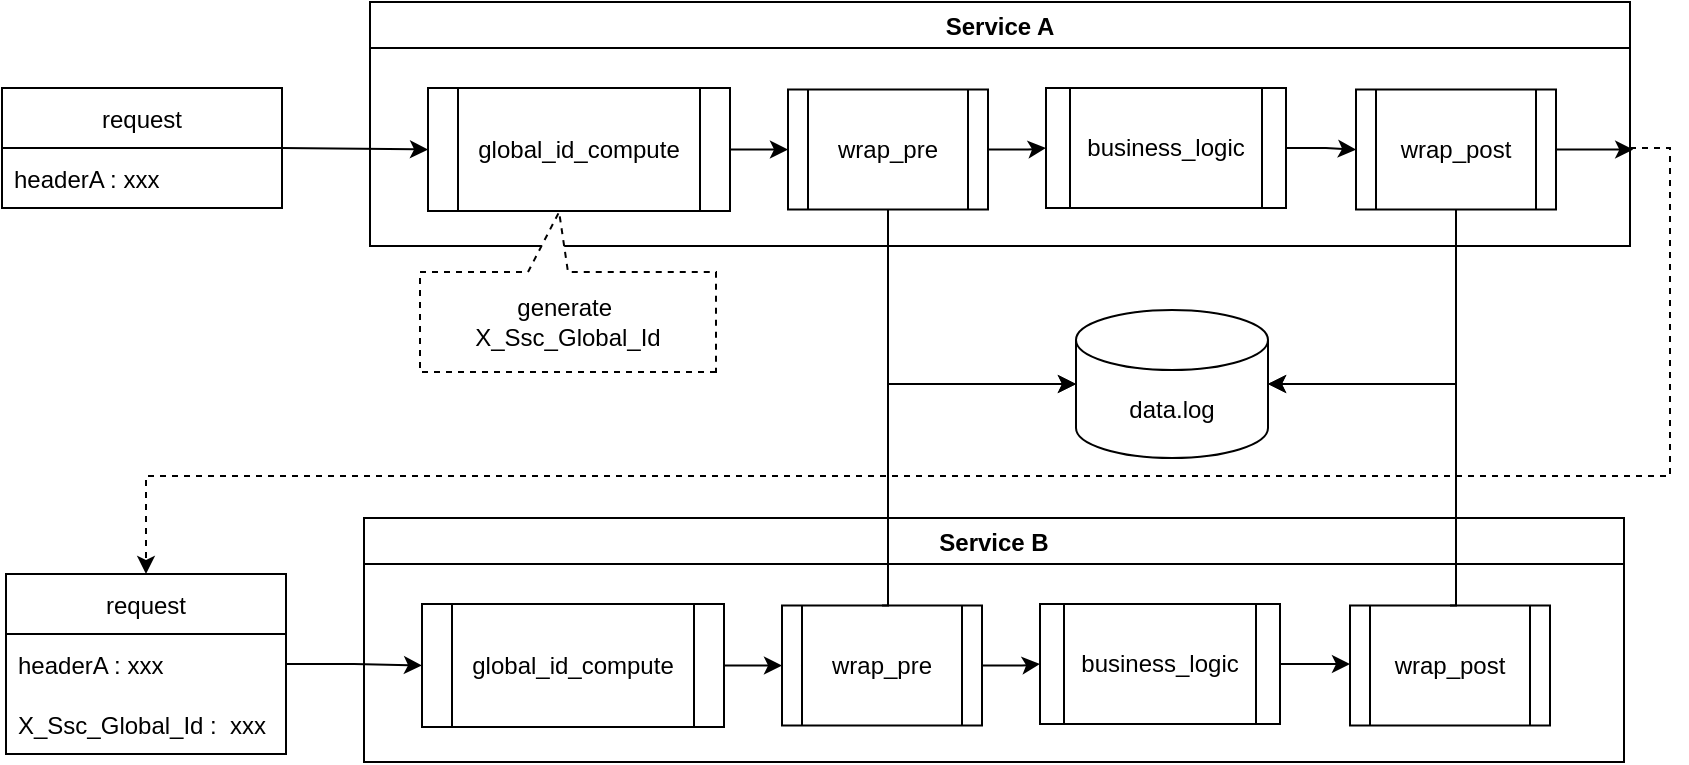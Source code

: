 <mxfile version="17.4.1" type="github">
  <diagram id="QvDF3mbYiKVMr7kdvqhT" name="Page-1">
    <mxGraphModel dx="891" dy="496" grid="0" gridSize="10" guides="1" tooltips="1" connect="1" arrows="1" fold="1" page="1" pageScale="1" pageWidth="1169" pageHeight="827" math="0" shadow="0">
      <root>
        <mxCell id="0" />
        <mxCell id="1" parent="0" />
        <mxCell id="o8WecB8PrewY6XZWQQZf-48" style="edgeStyle=orthogonalEdgeStyle;rounded=0;orthogonalLoop=1;jettySize=auto;html=1;entryX=0.5;entryY=0;entryDx=0;entryDy=0;fontSize=8;dashed=1;" edge="1" parent="1" target="o8WecB8PrewY6XZWQQZf-40">
          <mxGeometry relative="1" as="geometry">
            <mxPoint x="903" y="337" as="sourcePoint" />
            <Array as="points">
              <mxPoint x="923" y="337" />
              <mxPoint x="923" y="501" />
              <mxPoint x="161" y="501" />
            </Array>
          </mxGeometry>
        </mxCell>
        <mxCell id="o8WecB8PrewY6XZWQQZf-1" value="Service A" style="swimlane;" vertex="1" parent="1">
          <mxGeometry x="273" y="264" width="630" height="122" as="geometry" />
        </mxCell>
        <mxCell id="o8WecB8PrewY6XZWQQZf-31" style="edgeStyle=orthogonalEdgeStyle;rounded=0;orthogonalLoop=1;jettySize=auto;html=1;exitX=1;exitY=0.5;exitDx=0;exitDy=0;entryX=0;entryY=0.5;entryDx=0;entryDy=0;" edge="1" parent="o8WecB8PrewY6XZWQQZf-1" source="o8WecB8PrewY6XZWQQZf-11" target="o8WecB8PrewY6XZWQQZf-12">
          <mxGeometry relative="1" as="geometry" />
        </mxCell>
        <mxCell id="o8WecB8PrewY6XZWQQZf-11" value="global_id_compute" style="shape=process;whiteSpace=wrap;html=1;backgroundOutline=1;" vertex="1" parent="o8WecB8PrewY6XZWQQZf-1">
          <mxGeometry x="29" y="43" width="151" height="61.5" as="geometry" />
        </mxCell>
        <mxCell id="o8WecB8PrewY6XZWQQZf-32" style="edgeStyle=orthogonalEdgeStyle;rounded=0;orthogonalLoop=1;jettySize=auto;html=1;exitX=1;exitY=0.5;exitDx=0;exitDy=0;" edge="1" parent="o8WecB8PrewY6XZWQQZf-1" source="o8WecB8PrewY6XZWQQZf-12" target="o8WecB8PrewY6XZWQQZf-13">
          <mxGeometry relative="1" as="geometry" />
        </mxCell>
        <mxCell id="o8WecB8PrewY6XZWQQZf-12" value="wrap_pre" style="shape=process;whiteSpace=wrap;html=1;backgroundOutline=1;" vertex="1" parent="o8WecB8PrewY6XZWQQZf-1">
          <mxGeometry x="209" y="43.75" width="100" height="60" as="geometry" />
        </mxCell>
        <mxCell id="o8WecB8PrewY6XZWQQZf-33" style="edgeStyle=orthogonalEdgeStyle;rounded=0;orthogonalLoop=1;jettySize=auto;html=1;exitX=1;exitY=0.5;exitDx=0;exitDy=0;" edge="1" parent="o8WecB8PrewY6XZWQQZf-1" source="o8WecB8PrewY6XZWQQZf-13" target="o8WecB8PrewY6XZWQQZf-14">
          <mxGeometry relative="1" as="geometry" />
        </mxCell>
        <mxCell id="o8WecB8PrewY6XZWQQZf-13" value="business_logic" style="shape=process;whiteSpace=wrap;html=1;backgroundOutline=1;" vertex="1" parent="o8WecB8PrewY6XZWQQZf-1">
          <mxGeometry x="338" y="43" width="120" height="60" as="geometry" />
        </mxCell>
        <mxCell id="o8WecB8PrewY6XZWQQZf-14" value="wrap_post" style="shape=process;whiteSpace=wrap;html=1;backgroundOutline=1;" vertex="1" parent="o8WecB8PrewY6XZWQQZf-1">
          <mxGeometry x="493" y="43.75" width="100" height="60" as="geometry" />
        </mxCell>
        <mxCell id="o8WecB8PrewY6XZWQQZf-15" value="data.log" style="shape=cylinder3;whiteSpace=wrap;html=1;boundedLbl=1;backgroundOutline=1;size=15;" vertex="1" parent="1">
          <mxGeometry x="626" y="418" width="96" height="74" as="geometry" />
        </mxCell>
        <mxCell id="o8WecB8PrewY6XZWQQZf-16" value="Service B" style="swimlane;" vertex="1" parent="1">
          <mxGeometry x="270" y="522" width="630" height="122" as="geometry" />
        </mxCell>
        <mxCell id="o8WecB8PrewY6XZWQQZf-45" style="edgeStyle=orthogonalEdgeStyle;rounded=0;orthogonalLoop=1;jettySize=auto;html=1;exitX=1;exitY=0.5;exitDx=0;exitDy=0;entryX=0;entryY=0.5;entryDx=0;entryDy=0;fontSize=8;" edge="1" parent="o8WecB8PrewY6XZWQQZf-16" source="o8WecB8PrewY6XZWQQZf-17" target="o8WecB8PrewY6XZWQQZf-18">
          <mxGeometry relative="1" as="geometry" />
        </mxCell>
        <mxCell id="o8WecB8PrewY6XZWQQZf-17" value="global_id_compute" style="shape=process;whiteSpace=wrap;html=1;backgroundOutline=1;" vertex="1" parent="o8WecB8PrewY6XZWQQZf-16">
          <mxGeometry x="29" y="43" width="151" height="61.5" as="geometry" />
        </mxCell>
        <mxCell id="o8WecB8PrewY6XZWQQZf-46" style="edgeStyle=orthogonalEdgeStyle;rounded=0;orthogonalLoop=1;jettySize=auto;html=1;exitX=1;exitY=0.5;exitDx=0;exitDy=0;fontSize=8;" edge="1" parent="o8WecB8PrewY6XZWQQZf-16" source="o8WecB8PrewY6XZWQQZf-18" target="o8WecB8PrewY6XZWQQZf-19">
          <mxGeometry relative="1" as="geometry" />
        </mxCell>
        <mxCell id="o8WecB8PrewY6XZWQQZf-18" value="wrap_pre" style="shape=process;whiteSpace=wrap;html=1;backgroundOutline=1;" vertex="1" parent="o8WecB8PrewY6XZWQQZf-16">
          <mxGeometry x="209" y="43.75" width="100" height="60" as="geometry" />
        </mxCell>
        <mxCell id="o8WecB8PrewY6XZWQQZf-47" style="edgeStyle=orthogonalEdgeStyle;rounded=0;orthogonalLoop=1;jettySize=auto;html=1;exitX=1;exitY=0.5;exitDx=0;exitDy=0;entryX=0;entryY=0.5;entryDx=0;entryDy=0;fontSize=8;" edge="1" parent="o8WecB8PrewY6XZWQQZf-16" source="o8WecB8PrewY6XZWQQZf-19" target="o8WecB8PrewY6XZWQQZf-20">
          <mxGeometry relative="1" as="geometry" />
        </mxCell>
        <mxCell id="o8WecB8PrewY6XZWQQZf-19" value="business_logic" style="shape=process;whiteSpace=wrap;html=1;backgroundOutline=1;" vertex="1" parent="o8WecB8PrewY6XZWQQZf-16">
          <mxGeometry x="338" y="43" width="120" height="60" as="geometry" />
        </mxCell>
        <mxCell id="o8WecB8PrewY6XZWQQZf-20" value="wrap_post" style="shape=process;whiteSpace=wrap;html=1;backgroundOutline=1;" vertex="1" parent="o8WecB8PrewY6XZWQQZf-16">
          <mxGeometry x="493" y="43.75" width="100" height="60" as="geometry" />
        </mxCell>
        <mxCell id="o8WecB8PrewY6XZWQQZf-21" style="edgeStyle=orthogonalEdgeStyle;rounded=0;orthogonalLoop=1;jettySize=auto;html=1;exitX=0.5;exitY=1;exitDx=0;exitDy=0;entryX=0;entryY=0.5;entryDx=0;entryDy=0;entryPerimeter=0;" edge="1" parent="1" source="o8WecB8PrewY6XZWQQZf-12" target="o8WecB8PrewY6XZWQQZf-15">
          <mxGeometry relative="1" as="geometry" />
        </mxCell>
        <mxCell id="o8WecB8PrewY6XZWQQZf-23" style="edgeStyle=orthogonalEdgeStyle;rounded=0;orthogonalLoop=1;jettySize=auto;html=1;exitX=0.5;exitY=1;exitDx=0;exitDy=0;entryX=1;entryY=0.5;entryDx=0;entryDy=0;entryPerimeter=0;" edge="1" parent="1" source="o8WecB8PrewY6XZWQQZf-14" target="o8WecB8PrewY6XZWQQZf-15">
          <mxGeometry relative="1" as="geometry" />
        </mxCell>
        <mxCell id="o8WecB8PrewY6XZWQQZf-25" value="request" style="swimlane;fontStyle=0;childLayout=stackLayout;horizontal=1;startSize=30;horizontalStack=0;resizeParent=1;resizeParentMax=0;resizeLast=0;collapsible=1;marginBottom=0;" vertex="1" parent="1">
          <mxGeometry x="89" y="307" width="140" height="60" as="geometry" />
        </mxCell>
        <mxCell id="o8WecB8PrewY6XZWQQZf-26" value="headerA : xxx" style="text;strokeColor=none;fillColor=none;align=left;verticalAlign=middle;spacingLeft=4;spacingRight=4;overflow=hidden;points=[[0,0.5],[1,0.5]];portConstraint=eastwest;rotatable=0;" vertex="1" parent="o8WecB8PrewY6XZWQQZf-25">
          <mxGeometry y="30" width="140" height="30" as="geometry" />
        </mxCell>
        <mxCell id="o8WecB8PrewY6XZWQQZf-30" value="" style="endArrow=classic;html=1;rounded=0;exitX=1;exitY=0.5;exitDx=0;exitDy=0;entryX=0;entryY=0.5;entryDx=0;entryDy=0;" edge="1" parent="1" source="o8WecB8PrewY6XZWQQZf-25" target="o8WecB8PrewY6XZWQQZf-11">
          <mxGeometry width="50" height="50" relative="1" as="geometry">
            <mxPoint x="722" y="529" as="sourcePoint" />
            <mxPoint x="772" y="479" as="targetPoint" />
          </mxGeometry>
        </mxCell>
        <mxCell id="o8WecB8PrewY6XZWQQZf-34" value="generate&amp;nbsp; X_Ssc_Global_Id" style="shape=callout;whiteSpace=wrap;html=1;perimeter=calloutPerimeter;position2=0.53;direction=west;dashed=1;" vertex="1" parent="1">
          <mxGeometry x="298" y="369" width="148" height="80" as="geometry" />
        </mxCell>
        <mxCell id="o8WecB8PrewY6XZWQQZf-36" style="edgeStyle=orthogonalEdgeStyle;rounded=0;orthogonalLoop=1;jettySize=auto;html=1;exitX=0.5;exitY=0;exitDx=0;exitDy=0;entryX=0;entryY=0.5;entryDx=0;entryDy=0;entryPerimeter=0;" edge="1" parent="1" source="o8WecB8PrewY6XZWQQZf-18" target="o8WecB8PrewY6XZWQQZf-15">
          <mxGeometry relative="1" as="geometry">
            <Array as="points">
              <mxPoint x="532" y="566" />
              <mxPoint x="532" y="455" />
            </Array>
          </mxGeometry>
        </mxCell>
        <mxCell id="o8WecB8PrewY6XZWQQZf-37" style="edgeStyle=orthogonalEdgeStyle;rounded=0;orthogonalLoop=1;jettySize=auto;html=1;exitX=0.5;exitY=0;exitDx=0;exitDy=0;entryX=1;entryY=0.5;entryDx=0;entryDy=0;entryPerimeter=0;" edge="1" parent="1" source="o8WecB8PrewY6XZWQQZf-20" target="o8WecB8PrewY6XZWQQZf-15">
          <mxGeometry relative="1" as="geometry">
            <Array as="points">
              <mxPoint x="816" y="566" />
              <mxPoint x="816" y="455" />
            </Array>
          </mxGeometry>
        </mxCell>
        <mxCell id="o8WecB8PrewY6XZWQQZf-40" value="request" style="swimlane;fontStyle=0;childLayout=stackLayout;horizontal=1;startSize=30;horizontalStack=0;resizeParent=1;resizeParentMax=0;resizeLast=0;collapsible=1;marginBottom=0;" vertex="1" parent="1">
          <mxGeometry x="91" y="550" width="140" height="90" as="geometry" />
        </mxCell>
        <mxCell id="o8WecB8PrewY6XZWQQZf-41" value="headerA : xxx" style="text;strokeColor=none;fillColor=none;align=left;verticalAlign=middle;spacingLeft=4;spacingRight=4;overflow=hidden;points=[[0,0.5],[1,0.5]];portConstraint=eastwest;rotatable=0;" vertex="1" parent="o8WecB8PrewY6XZWQQZf-40">
          <mxGeometry y="30" width="140" height="30" as="geometry" />
        </mxCell>
        <mxCell id="o8WecB8PrewY6XZWQQZf-43" value="X_Ssc_Global_Id :  xxx" style="text;strokeColor=none;fillColor=none;align=left;verticalAlign=middle;spacingLeft=4;spacingRight=4;overflow=hidden;points=[[0,0.5],[1,0.5]];portConstraint=eastwest;rotatable=0;" vertex="1" parent="o8WecB8PrewY6XZWQQZf-40">
          <mxGeometry y="60" width="140" height="30" as="geometry" />
        </mxCell>
        <mxCell id="o8WecB8PrewY6XZWQQZf-44" style="edgeStyle=orthogonalEdgeStyle;rounded=0;orthogonalLoop=1;jettySize=auto;html=1;exitX=1;exitY=0.5;exitDx=0;exitDy=0;entryX=0;entryY=0.5;entryDx=0;entryDy=0;fontSize=8;" edge="1" parent="1" source="o8WecB8PrewY6XZWQQZf-41" target="o8WecB8PrewY6XZWQQZf-17">
          <mxGeometry relative="1" as="geometry" />
        </mxCell>
        <mxCell id="o8WecB8PrewY6XZWQQZf-49" style="edgeStyle=orthogonalEdgeStyle;rounded=0;orthogonalLoop=1;jettySize=auto;html=1;exitX=1;exitY=0.5;exitDx=0;exitDy=0;fontSize=8;" edge="1" parent="1" source="o8WecB8PrewY6XZWQQZf-14">
          <mxGeometry relative="1" as="geometry">
            <mxPoint x="904.6" y="337.8" as="targetPoint" />
          </mxGeometry>
        </mxCell>
      </root>
    </mxGraphModel>
  </diagram>
</mxfile>

